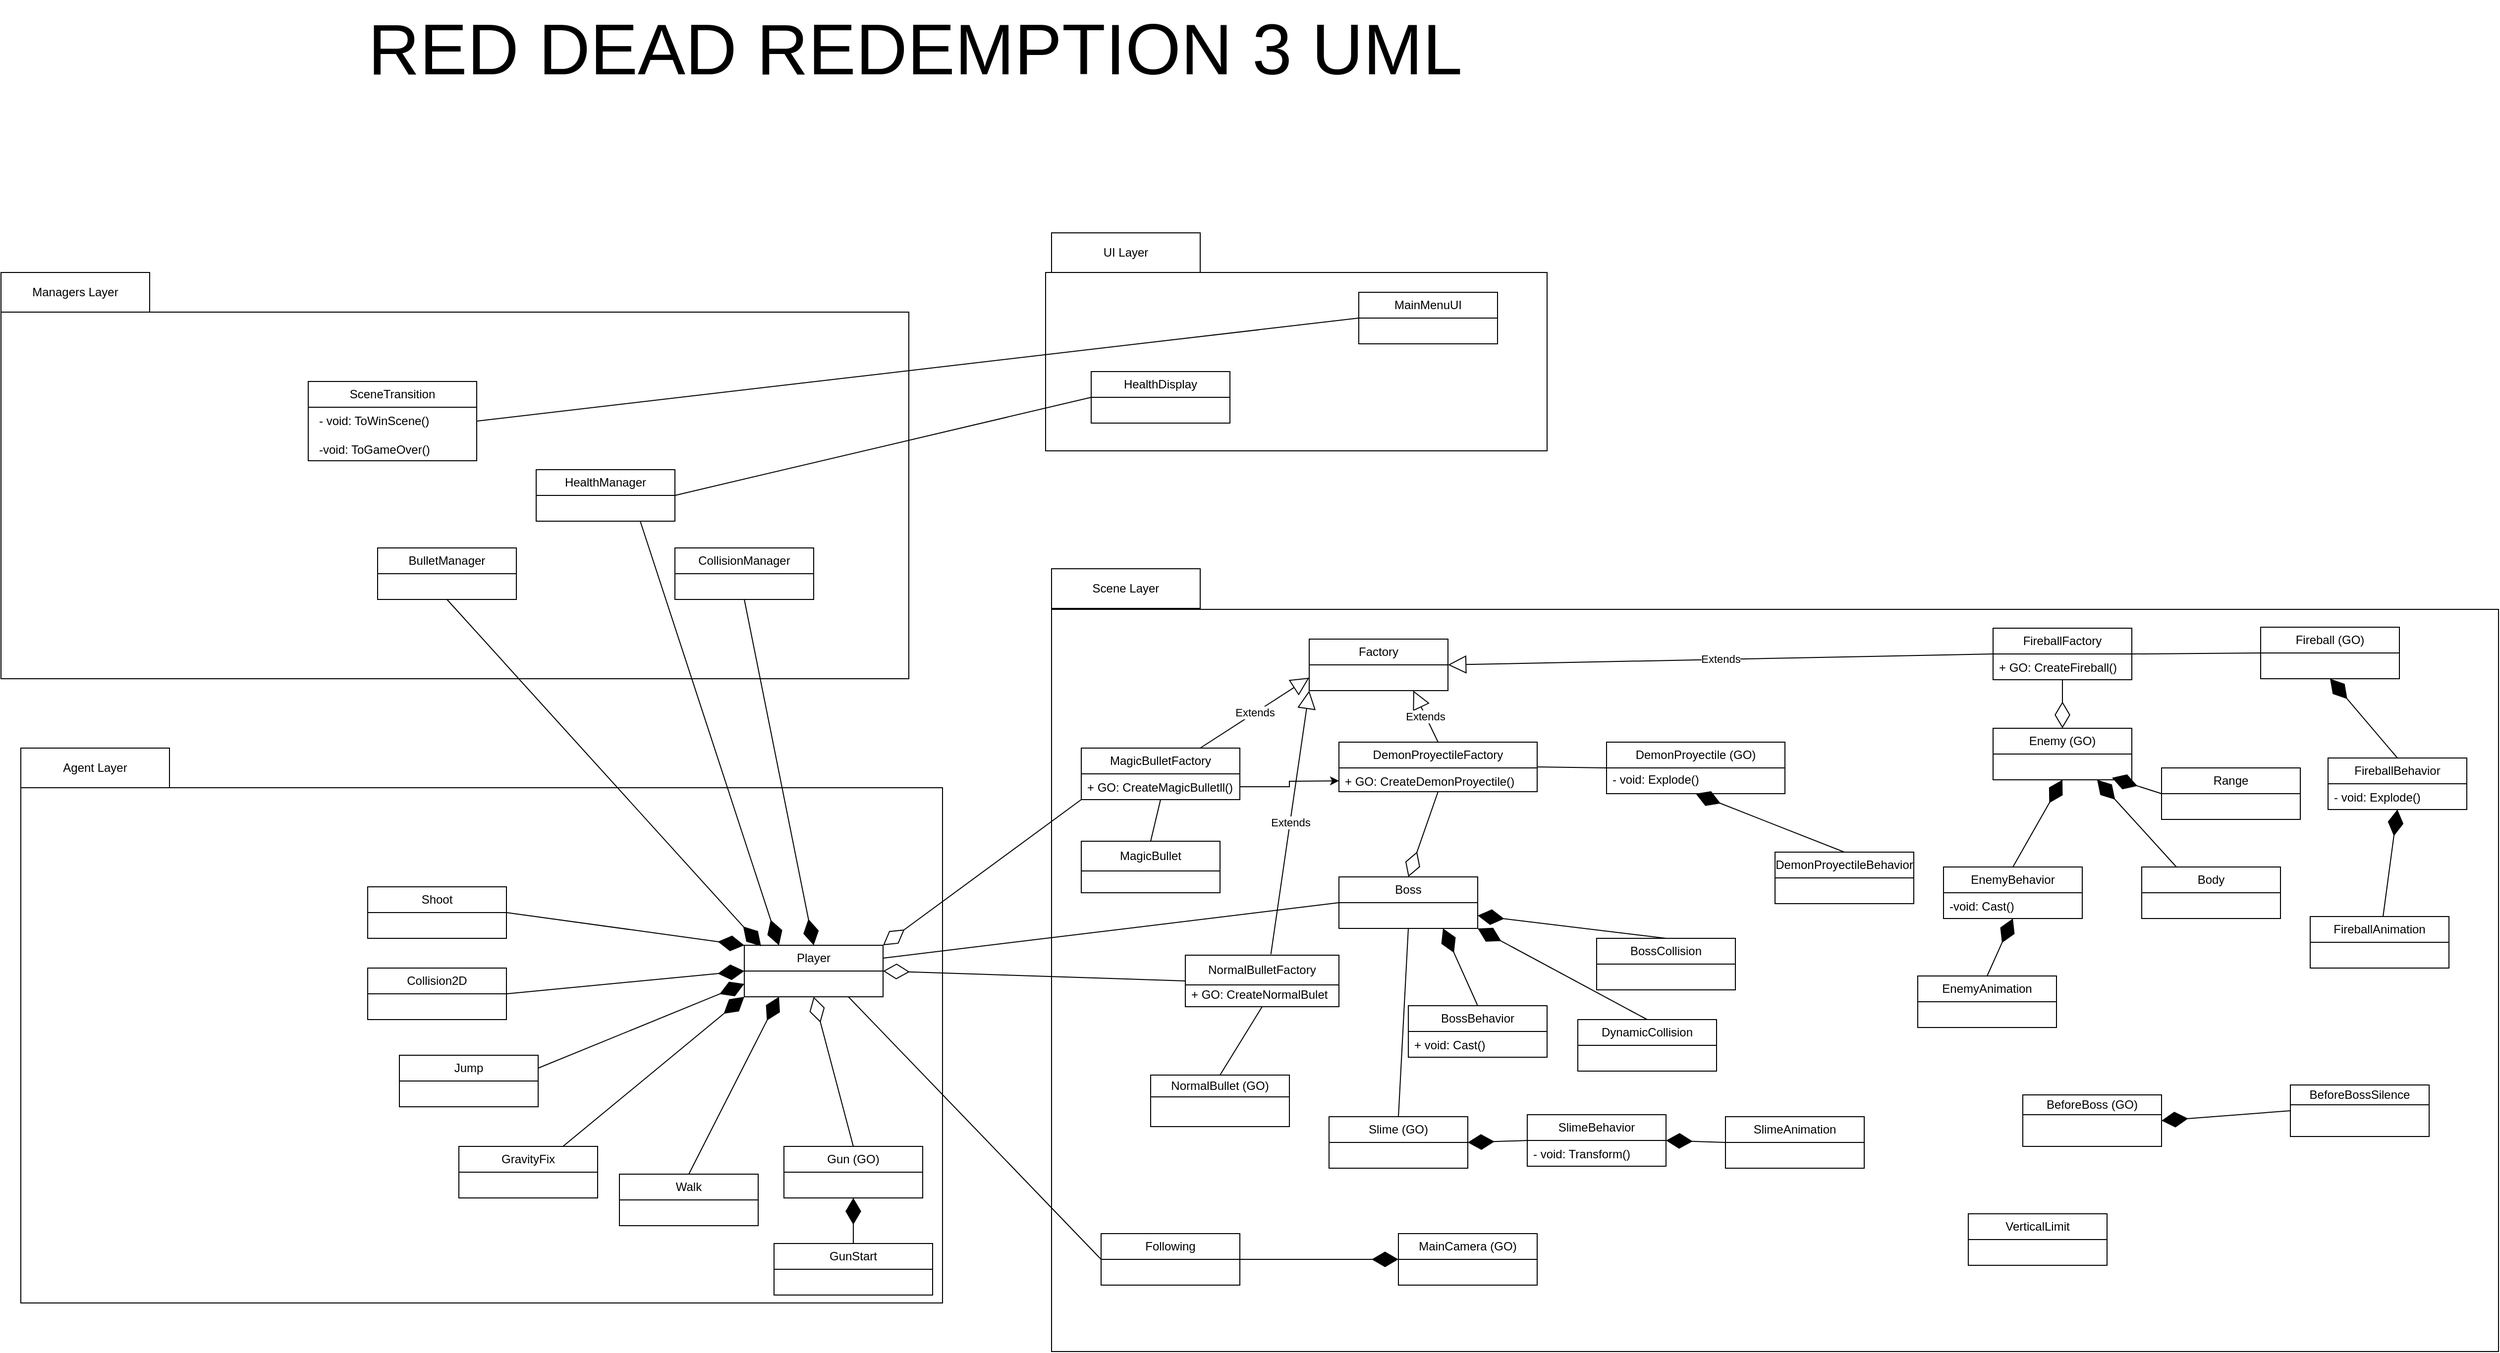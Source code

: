 <mxfile version="26.0.5">
  <diagram name="Página-1" id="SKRLu6_MuARgDEXjkevO">
    <mxGraphModel dx="3361" dy="2305" grid="1" gridSize="10" guides="1" tooltips="1" connect="1" arrows="1" fold="1" page="1" pageScale="1" pageWidth="827" pageHeight="1169" math="0" shadow="0">
      <root>
        <mxCell id="0" />
        <mxCell id="1" parent="0" />
        <mxCell id="TCKFNK1VzcnC_DEqVwrI-56" value="" style="rounded=0;whiteSpace=wrap;html=1;fillColor=none;" parent="1" vertex="1">
          <mxGeometry x="-420" y="-430" width="916" height="370" as="geometry" />
        </mxCell>
        <mxCell id="TCKFNK1VzcnC_DEqVwrI-37" value="" style="rounded=0;whiteSpace=wrap;html=1;fillColor=none;" parent="1" vertex="1">
          <mxGeometry x="-400" y="50" width="930" height="520" as="geometry" />
        </mxCell>
        <mxCell id="TCKFNK1VzcnC_DEqVwrI-40" value="" style="rounded=0;whiteSpace=wrap;html=1;fillColor=none;" parent="1" vertex="1">
          <mxGeometry x="640" y="-130" width="1460" height="749" as="geometry" />
        </mxCell>
        <mxCell id="TCKFNK1VzcnC_DEqVwrI-38" value="Agent Layer" style="html=1;whiteSpace=wrap;" parent="1" vertex="1">
          <mxGeometry x="-400" y="10" width="150" height="40" as="geometry" />
        </mxCell>
        <mxCell id="TCKFNK1VzcnC_DEqVwrI-41" value="Scene Layer" style="html=1;whiteSpace=wrap;" parent="1" vertex="1">
          <mxGeometry x="640" y="-171" width="150" height="40" as="geometry" />
        </mxCell>
        <mxCell id="TCKFNK1VzcnC_DEqVwrI-44" value="SceneTransition" style="swimlane;fontStyle=0;childLayout=stackLayout;horizontal=1;startSize=26;fillColor=none;horizontalStack=0;resizeParent=1;resizeParentMax=0;resizeLast=0;collapsible=1;marginBottom=0;whiteSpace=wrap;html=1;" parent="1" vertex="1">
          <mxGeometry x="-110" y="-360" width="170" height="80" as="geometry" />
        </mxCell>
        <mxCell id="TCKFNK1VzcnC_DEqVwrI-57" value="Managers Layer" style="html=1;whiteSpace=wrap;" parent="1" vertex="1">
          <mxGeometry x="-420" y="-470" width="150" height="40" as="geometry" />
        </mxCell>
        <mxCell id="i8LpLfV0pfPGF9ZgEP0s-3" value="Player" style="swimlane;fontStyle=0;childLayout=stackLayout;horizontal=1;startSize=26;fillColor=none;horizontalStack=0;resizeParent=1;resizeParentMax=0;resizeLast=0;collapsible=1;marginBottom=0;whiteSpace=wrap;html=1;" parent="1" vertex="1">
          <mxGeometry x="330" y="209" width="140" height="52" as="geometry" />
        </mxCell>
        <mxCell id="rLtjcpFpSSiGD27gfL3j-1" value="&lt;font style=&quot;font-size: 72px;&quot;&gt;RED DEAD REDEMPTION 3 UML&lt;/font&gt;" style="text;html=1;align=center;verticalAlign=middle;resizable=0;points=[];autosize=1;strokeColor=none;fillColor=none;" parent="1" vertex="1">
          <mxGeometry x="-63" y="-745" width="1130" height="100" as="geometry" />
        </mxCell>
        <mxCell id="M0Ml1nKy3jbgERmkDkQd-5" value="Factory" style="swimlane;fontStyle=0;childLayout=stackLayout;horizontal=1;startSize=26;fillColor=none;horizontalStack=0;resizeParent=1;resizeParentMax=0;resizeLast=0;collapsible=1;marginBottom=0;whiteSpace=wrap;html=1;" parent="1" vertex="1">
          <mxGeometry x="900" y="-100" width="140" height="52" as="geometry" />
        </mxCell>
        <mxCell id="M0Ml1nKy3jbgERmkDkQd-6" value="DemonProyectileFactory" style="swimlane;fontStyle=0;childLayout=stackLayout;horizontal=1;startSize=26;fillColor=none;horizontalStack=0;resizeParent=1;resizeParentMax=0;resizeLast=0;collapsible=1;marginBottom=0;whiteSpace=wrap;html=1;" parent="1" vertex="1">
          <mxGeometry x="930" y="4" width="200" height="50" as="geometry" />
        </mxCell>
        <mxCell id="5O0t_2cQx6QEXN25Ojfc-10" value="+ GO: CreateDemonProyectile()" style="text;strokeColor=none;fillColor=none;align=left;verticalAlign=top;spacingLeft=4;spacingRight=4;overflow=hidden;rotatable=0;points=[[0,0.5],[1,0.5]];portConstraint=eastwest;whiteSpace=wrap;html=1;" vertex="1" parent="M0Ml1nKy3jbgERmkDkQd-6">
          <mxGeometry y="26" width="200" height="24" as="geometry" />
        </mxCell>
        <mxCell id="M0Ml1nKy3jbgERmkDkQd-7" value="FireballFactory" style="swimlane;fontStyle=0;childLayout=stackLayout;horizontal=1;startSize=26;fillColor=none;horizontalStack=0;resizeParent=1;resizeParentMax=0;resizeLast=0;collapsible=1;marginBottom=0;whiteSpace=wrap;html=1;" parent="1" vertex="1">
          <mxGeometry x="1590" y="-111" width="140" height="52" as="geometry">
            <mxRectangle x="1590" y="-111" width="120" height="30" as="alternateBounds" />
          </mxGeometry>
        </mxCell>
        <mxCell id="5O0t_2cQx6QEXN25Ojfc-6" value="+ GO: CreateFireball()" style="text;strokeColor=none;fillColor=none;align=left;verticalAlign=top;spacingLeft=4;spacingRight=4;overflow=hidden;rotatable=0;points=[[0,0.5],[1,0.5]];portConstraint=eastwest;whiteSpace=wrap;html=1;" vertex="1" parent="M0Ml1nKy3jbgERmkDkQd-7">
          <mxGeometry y="26" width="140" height="26" as="geometry" />
        </mxCell>
        <mxCell id="M0Ml1nKy3jbgERmkDkQd-8" value="MagicBulletFactory" style="swimlane;fontStyle=0;childLayout=stackLayout;horizontal=1;startSize=26;fillColor=none;horizontalStack=0;resizeParent=1;resizeParentMax=0;resizeLast=0;collapsible=1;marginBottom=0;whiteSpace=wrap;html=1;" parent="1" vertex="1">
          <mxGeometry x="670" y="10" width="160" height="52" as="geometry" />
        </mxCell>
        <mxCell id="M0Ml1nKy3jbgERmkDkQd-9" value="NormalBulletFactory" style="swimlane;fontStyle=0;childLayout=stackLayout;horizontal=1;startSize=30;fillColor=none;horizontalStack=0;resizeParent=1;resizeParentMax=0;resizeLast=0;collapsible=1;marginBottom=0;whiteSpace=wrap;html=1;" parent="1" vertex="1">
          <mxGeometry x="775" y="219" width="155" height="52" as="geometry" />
        </mxCell>
        <mxCell id="M0Ml1nKy3jbgERmkDkQd-12" value="Extends" style="endArrow=block;endSize=16;endFill=0;html=1;rounded=0;exitX=0.557;exitY=-0.019;exitDx=0;exitDy=0;exitPerimeter=0;entryX=0;entryY=1;entryDx=0;entryDy=0;" parent="1" source="M0Ml1nKy3jbgERmkDkQd-9" target="M0Ml1nKy3jbgERmkDkQd-5" edge="1">
          <mxGeometry width="160" relative="1" as="geometry">
            <mxPoint x="520" y="160" as="sourcePoint" />
            <mxPoint x="680" y="160" as="targetPoint" />
          </mxGeometry>
        </mxCell>
        <mxCell id="M0Ml1nKy3jbgERmkDkQd-13" value="Extends" style="endArrow=block;endSize=16;endFill=0;html=1;rounded=0;exitX=0.75;exitY=0;exitDx=0;exitDy=0;entryX=0;entryY=0.75;entryDx=0;entryDy=0;" parent="1" source="M0Ml1nKy3jbgERmkDkQd-8" target="M0Ml1nKy3jbgERmkDkQd-5" edge="1">
          <mxGeometry width="160" relative="1" as="geometry">
            <mxPoint x="738" y="227" as="sourcePoint" />
            <mxPoint x="940" y="60" as="targetPoint" />
          </mxGeometry>
        </mxCell>
        <mxCell id="M0Ml1nKy3jbgERmkDkQd-14" value="Extends" style="endArrow=block;endSize=16;endFill=0;html=1;rounded=0;exitX=0;exitY=0.5;exitDx=0;exitDy=0;entryX=1;entryY=0.5;entryDx=0;entryDy=0;" parent="1" source="M0Ml1nKy3jbgERmkDkQd-7" target="M0Ml1nKy3jbgERmkDkQd-5" edge="1">
          <mxGeometry width="160" relative="1" as="geometry">
            <mxPoint x="748" y="237" as="sourcePoint" />
            <mxPoint x="970" y="70" as="targetPoint" />
          </mxGeometry>
        </mxCell>
        <mxCell id="M0Ml1nKy3jbgERmkDkQd-15" value="Extends" style="endArrow=block;endSize=16;endFill=0;html=1;rounded=0;exitX=0.5;exitY=0;exitDx=0;exitDy=0;entryX=0.75;entryY=1;entryDx=0;entryDy=0;" parent="1" source="M0Ml1nKy3jbgERmkDkQd-6" target="M0Ml1nKy3jbgERmkDkQd-5" edge="1">
          <mxGeometry width="160" relative="1" as="geometry">
            <mxPoint x="758" y="247" as="sourcePoint" />
            <mxPoint x="980" y="92" as="targetPoint" />
          </mxGeometry>
        </mxCell>
        <mxCell id="M0Ml1nKy3jbgERmkDkQd-16" value="" style="endArrow=diamondThin;endFill=0;endSize=24;html=1;rounded=0;entryX=1;entryY=0.5;entryDx=0;entryDy=0;exitX=0;exitY=0.5;exitDx=0;exitDy=0;" parent="1" source="M0Ml1nKy3jbgERmkDkQd-9" target="i8LpLfV0pfPGF9ZgEP0s-3" edge="1">
          <mxGeometry width="160" relative="1" as="geometry">
            <mxPoint x="600" y="400" as="sourcePoint" />
            <mxPoint x="760" y="400" as="targetPoint" />
          </mxGeometry>
        </mxCell>
        <mxCell id="M0Ml1nKy3jbgERmkDkQd-17" value="" style="endArrow=diamondThin;endFill=0;endSize=24;html=1;rounded=0;entryX=1;entryY=0;entryDx=0;entryDy=0;exitX=0;exitY=1;exitDx=0;exitDy=0;" parent="1" source="M0Ml1nKy3jbgERmkDkQd-8" target="i8LpLfV0pfPGF9ZgEP0s-3" edge="1">
          <mxGeometry width="160" relative="1" as="geometry">
            <mxPoint x="660" y="254" as="sourcePoint" />
            <mxPoint x="480" y="245" as="targetPoint" />
            <Array as="points" />
          </mxGeometry>
        </mxCell>
        <mxCell id="M0Ml1nKy3jbgERmkDkQd-18" value="Gun (GO)" style="swimlane;fontStyle=0;childLayout=stackLayout;horizontal=1;startSize=26;fillColor=none;horizontalStack=0;resizeParent=1;resizeParentMax=0;resizeLast=0;collapsible=1;marginBottom=0;whiteSpace=wrap;html=1;" parent="1" vertex="1">
          <mxGeometry x="370" y="412" width="140" height="52" as="geometry" />
        </mxCell>
        <mxCell id="M0Ml1nKy3jbgERmkDkQd-20" value="" style="endArrow=diamondThin;endFill=0;endSize=24;html=1;rounded=0;entryX=0.5;entryY=1;entryDx=0;entryDy=0;exitX=0.5;exitY=0;exitDx=0;exitDy=0;" parent="1" source="M0Ml1nKy3jbgERmkDkQd-18" target="i8LpLfV0pfPGF9ZgEP0s-3" edge="1">
          <mxGeometry width="160" relative="1" as="geometry">
            <mxPoint x="660" y="254" as="sourcePoint" />
            <mxPoint x="480" y="245" as="targetPoint" />
          </mxGeometry>
        </mxCell>
        <mxCell id="M0Ml1nKy3jbgERmkDkQd-21" value="Enemy (GO)" style="swimlane;fontStyle=0;childLayout=stackLayout;horizontal=1;startSize=26;fillColor=none;horizontalStack=0;resizeParent=1;resizeParentMax=0;resizeLast=0;collapsible=1;marginBottom=0;whiteSpace=wrap;html=1;" parent="1" vertex="1">
          <mxGeometry x="1590" y="-10" width="140" height="52" as="geometry" />
        </mxCell>
        <mxCell id="M0Ml1nKy3jbgERmkDkQd-22" value="" style="endArrow=diamondThin;endFill=0;endSize=24;html=1;rounded=0;entryX=0.5;entryY=0;entryDx=0;entryDy=0;exitX=0.5;exitY=1;exitDx=0;exitDy=0;" parent="1" source="M0Ml1nKy3jbgERmkDkQd-7" target="M0Ml1nKy3jbgERmkDkQd-21" edge="1">
          <mxGeometry width="160" relative="1" as="geometry">
            <mxPoint x="880" y="280" as="sourcePoint" />
            <mxPoint x="480" y="271" as="targetPoint" />
            <Array as="points" />
          </mxGeometry>
        </mxCell>
        <mxCell id="M0Ml1nKy3jbgERmkDkQd-23" value="Boss" style="swimlane;fontStyle=0;childLayout=stackLayout;horizontal=1;startSize=26;fillColor=none;horizontalStack=0;resizeParent=1;resizeParentMax=0;resizeLast=0;collapsible=1;marginBottom=0;whiteSpace=wrap;html=1;" parent="1" vertex="1">
          <mxGeometry x="930" y="140" width="140" height="52" as="geometry" />
        </mxCell>
        <mxCell id="M0Ml1nKy3jbgERmkDkQd-24" value="" style="endArrow=diamondThin;endFill=0;endSize=24;html=1;rounded=0;entryX=0.5;entryY=0;entryDx=0;entryDy=0;exitX=0.5;exitY=1;exitDx=0;exitDy=0;" parent="1" source="M0Ml1nKy3jbgERmkDkQd-6" target="M0Ml1nKy3jbgERmkDkQd-23" edge="1">
          <mxGeometry width="160" relative="1" as="geometry">
            <mxPoint x="1040" y="281" as="sourcePoint" />
            <mxPoint x="1030" y="370" as="targetPoint" />
            <Array as="points" />
          </mxGeometry>
        </mxCell>
        <mxCell id="M0Ml1nKy3jbgERmkDkQd-25" value="Slime (GO)" style="swimlane;fontStyle=0;childLayout=stackLayout;horizontal=1;startSize=26;fillColor=none;horizontalStack=0;resizeParent=1;resizeParentMax=0;resizeLast=0;collapsible=1;marginBottom=0;whiteSpace=wrap;html=1;" parent="1" vertex="1">
          <mxGeometry x="920" y="382" width="140" height="52" as="geometry" />
        </mxCell>
        <mxCell id="M0Ml1nKy3jbgERmkDkQd-28" value="" style="endArrow=none;html=1;rounded=0;entryX=0.5;entryY=0;entryDx=0;entryDy=0;exitX=0.5;exitY=1;exitDx=0;exitDy=0;" parent="1" source="M0Ml1nKy3jbgERmkDkQd-23" target="M0Ml1nKy3jbgERmkDkQd-25" edge="1">
          <mxGeometry relative="1" as="geometry">
            <mxPoint x="930" y="360" as="sourcePoint" />
            <mxPoint x="1090" y="360" as="targetPoint" />
          </mxGeometry>
        </mxCell>
        <mxCell id="M0Ml1nKy3jbgERmkDkQd-31" value="HealthManager" style="swimlane;fontStyle=0;childLayout=stackLayout;horizontal=1;startSize=26;fillColor=none;horizontalStack=0;resizeParent=1;resizeParentMax=0;resizeLast=0;collapsible=1;marginBottom=0;whiteSpace=wrap;html=1;" parent="1" vertex="1">
          <mxGeometry x="120" y="-271" width="140" height="52" as="geometry" />
        </mxCell>
        <mxCell id="M0Ml1nKy3jbgERmkDkQd-32" value="CollisionManager" style="swimlane;fontStyle=0;childLayout=stackLayout;horizontal=1;startSize=26;fillColor=none;horizontalStack=0;resizeParent=1;resizeParentMax=0;resizeLast=0;collapsible=1;marginBottom=0;whiteSpace=wrap;html=1;" parent="1" vertex="1">
          <mxGeometry x="260" y="-192" width="140" height="52" as="geometry" />
        </mxCell>
        <mxCell id="M0Ml1nKy3jbgERmkDkQd-34" value="Following" style="swimlane;fontStyle=0;childLayout=stackLayout;horizontal=1;startSize=26;fillColor=none;horizontalStack=0;resizeParent=1;resizeParentMax=0;resizeLast=0;collapsible=1;marginBottom=0;whiteSpace=wrap;html=1;" parent="1" vertex="1">
          <mxGeometry x="690" y="500" width="140" height="52" as="geometry" />
        </mxCell>
        <mxCell id="M0Ml1nKy3jbgERmkDkQd-36" value="" style="endArrow=none;html=1;rounded=0;entryX=0;entryY=0.5;entryDx=0;entryDy=0;exitX=0.75;exitY=1;exitDx=0;exitDy=0;" parent="1" source="i8LpLfV0pfPGF9ZgEP0s-3" target="M0Ml1nKy3jbgERmkDkQd-34" edge="1">
          <mxGeometry relative="1" as="geometry">
            <mxPoint x="1200" y="422" as="sourcePoint" />
            <mxPoint x="1200" y="510" as="targetPoint" />
          </mxGeometry>
        </mxCell>
        <mxCell id="M0Ml1nKy3jbgERmkDkQd-37" value="Walk" style="swimlane;fontStyle=0;childLayout=stackLayout;horizontal=1;startSize=26;fillColor=none;horizontalStack=0;resizeParent=1;resizeParentMax=0;resizeLast=0;collapsible=1;marginBottom=0;whiteSpace=wrap;html=1;" parent="1" vertex="1">
          <mxGeometry x="204" y="440" width="140" height="52" as="geometry" />
        </mxCell>
        <mxCell id="M0Ml1nKy3jbgERmkDkQd-38" value="Shoot" style="swimlane;fontStyle=0;childLayout=stackLayout;horizontal=1;startSize=26;fillColor=none;horizontalStack=0;resizeParent=1;resizeParentMax=0;resizeLast=0;collapsible=1;marginBottom=0;whiteSpace=wrap;html=1;" parent="1" vertex="1">
          <mxGeometry x="-50" y="150" width="140" height="52" as="geometry" />
        </mxCell>
        <mxCell id="M0Ml1nKy3jbgERmkDkQd-39" value="Jump" style="swimlane;fontStyle=0;childLayout=stackLayout;horizontal=1;startSize=26;fillColor=none;horizontalStack=0;resizeParent=1;resizeParentMax=0;resizeLast=0;collapsible=1;marginBottom=0;whiteSpace=wrap;html=1;" parent="1" vertex="1">
          <mxGeometry x="-18" y="320" width="140" height="52" as="geometry" />
        </mxCell>
        <mxCell id="M0Ml1nKy3jbgERmkDkQd-40" value="" style="endArrow=diamondThin;endFill=1;endSize=24;html=1;rounded=0;entryX=0.25;entryY=1;entryDx=0;entryDy=0;exitX=0.5;exitY=0;exitDx=0;exitDy=0;" parent="1" source="M0Ml1nKy3jbgERmkDkQd-37" target="i8LpLfV0pfPGF9ZgEP0s-3" edge="1">
          <mxGeometry width="160" relative="1" as="geometry">
            <mxPoint x="300" y="370" as="sourcePoint" />
            <mxPoint x="460" y="370" as="targetPoint" />
          </mxGeometry>
        </mxCell>
        <mxCell id="M0Ml1nKy3jbgERmkDkQd-41" value="" style="endArrow=diamondThin;endFill=1;endSize=24;html=1;rounded=0;exitX=1;exitY=0.5;exitDx=0;exitDy=0;entryX=0;entryY=0;entryDx=0;entryDy=0;" parent="1" source="M0Ml1nKy3jbgERmkDkQd-38" target="i8LpLfV0pfPGF9ZgEP0s-3" edge="1">
          <mxGeometry width="160" relative="1" as="geometry">
            <mxPoint x="270" y="364" as="sourcePoint" />
            <mxPoint x="375" y="271" as="targetPoint" />
          </mxGeometry>
        </mxCell>
        <mxCell id="M0Ml1nKy3jbgERmkDkQd-42" value="" style="endArrow=diamondThin;endFill=1;endSize=24;html=1;rounded=0;entryX=0;entryY=0.75;entryDx=0;entryDy=0;exitX=1;exitY=0.25;exitDx=0;exitDy=0;" parent="1" source="M0Ml1nKy3jbgERmkDkQd-39" target="i8LpLfV0pfPGF9ZgEP0s-3" edge="1">
          <mxGeometry width="160" relative="1" as="geometry">
            <mxPoint x="270" y="364" as="sourcePoint" />
            <mxPoint x="375" y="271" as="targetPoint" />
          </mxGeometry>
        </mxCell>
        <mxCell id="M0Ml1nKy3jbgERmkDkQd-43" value="NormalBullet (GO)" style="swimlane;fontStyle=0;childLayout=stackLayout;horizontal=1;startSize=22;fillColor=none;horizontalStack=0;resizeParent=1;resizeParentMax=0;resizeLast=0;collapsible=1;marginBottom=0;whiteSpace=wrap;html=1;" parent="1" vertex="1">
          <mxGeometry x="740" y="340" width="140" height="52" as="geometry" />
        </mxCell>
        <mxCell id="M0Ml1nKy3jbgERmkDkQd-45" value="" style="endArrow=none;html=1;rounded=0;entryX=0;entryY=0.5;entryDx=0;entryDy=0;exitX=1;exitY=0.25;exitDx=0;exitDy=0;" parent="1" source="i8LpLfV0pfPGF9ZgEP0s-3" target="M0Ml1nKy3jbgERmkDkQd-23" edge="1">
          <mxGeometry relative="1" as="geometry">
            <mxPoint x="445" y="271" as="sourcePoint" />
            <mxPoint x="690" y="536" as="targetPoint" />
          </mxGeometry>
        </mxCell>
        <mxCell id="M0Ml1nKy3jbgERmkDkQd-46" value="Fireball (GO)" style="swimlane;fontStyle=0;childLayout=stackLayout;horizontal=1;startSize=26;fillColor=none;horizontalStack=0;resizeParent=1;resizeParentMax=0;resizeLast=0;collapsible=1;marginBottom=0;whiteSpace=wrap;html=1;" parent="1" vertex="1">
          <mxGeometry x="1860" y="-112" width="140" height="52" as="geometry" />
        </mxCell>
        <mxCell id="M0Ml1nKy3jbgERmkDkQd-47" value="FireballAnimation" style="swimlane;fontStyle=0;childLayout=stackLayout;horizontal=1;startSize=26;fillColor=none;horizontalStack=0;resizeParent=1;resizeParentMax=0;resizeLast=0;collapsible=1;marginBottom=0;whiteSpace=wrap;html=1;" parent="1" vertex="1">
          <mxGeometry x="1910" y="180" width="140" height="52" as="geometry" />
        </mxCell>
        <mxCell id="M0Ml1nKy3jbgERmkDkQd-48" value="" style="endArrow=none;html=1;rounded=0;entryX=0.5;entryY=0;entryDx=0;entryDy=0;exitX=0.5;exitY=1;exitDx=0;exitDy=0;" parent="1" source="M0Ml1nKy3jbgERmkDkQd-9" target="M0Ml1nKy3jbgERmkDkQd-43" edge="1">
          <mxGeometry relative="1" as="geometry">
            <mxPoint x="445" y="271" as="sourcePoint" />
            <mxPoint x="690" y="536" as="targetPoint" />
          </mxGeometry>
        </mxCell>
        <mxCell id="M0Ml1nKy3jbgERmkDkQd-49" value="" style="endArrow=none;html=1;rounded=0;entryX=1;entryY=0.5;entryDx=0;entryDy=0;exitX=0;exitY=0.5;exitDx=0;exitDy=0;" parent="1" source="M0Ml1nKy3jbgERmkDkQd-46" target="M0Ml1nKy3jbgERmkDkQd-7" edge="1">
          <mxGeometry relative="1" as="geometry">
            <mxPoint x="855" y="281" as="sourcePoint" />
            <mxPoint x="810" y="340" as="targetPoint" />
          </mxGeometry>
        </mxCell>
        <mxCell id="M0Ml1nKy3jbgERmkDkQd-51" value="MagicBullet" style="swimlane;fontStyle=0;childLayout=stackLayout;horizontal=1;startSize=30;fillColor=none;horizontalStack=0;resizeParent=1;resizeParentMax=0;resizeLast=0;collapsible=1;marginBottom=0;whiteSpace=wrap;html=1;" parent="1" vertex="1">
          <mxGeometry x="670" y="104" width="140" height="52" as="geometry" />
        </mxCell>
        <mxCell id="M0Ml1nKy3jbgERmkDkQd-52" value="" style="endArrow=none;html=1;rounded=0;entryX=0.5;entryY=1;entryDx=0;entryDy=0;exitX=0.5;exitY=0;exitDx=0;exitDy=0;" parent="1" source="M0Ml1nKy3jbgERmkDkQd-51" target="M0Ml1nKy3jbgERmkDkQd-8" edge="1">
          <mxGeometry relative="1" as="geometry">
            <mxPoint x="855" y="281" as="sourcePoint" />
            <mxPoint x="810" y="340" as="targetPoint" />
          </mxGeometry>
        </mxCell>
        <mxCell id="M0Ml1nKy3jbgERmkDkQd-53" value="GravityFix" style="swimlane;fontStyle=0;childLayout=stackLayout;horizontal=1;startSize=26;fillColor=none;horizontalStack=0;resizeParent=1;resizeParentMax=0;resizeLast=0;collapsible=1;marginBottom=0;whiteSpace=wrap;html=1;" parent="1" vertex="1">
          <mxGeometry x="42" y="412" width="140" height="52" as="geometry" />
        </mxCell>
        <mxCell id="M0Ml1nKy3jbgERmkDkQd-54" value="" style="endArrow=diamondThin;endFill=1;endSize=24;html=1;rounded=0;entryX=0;entryY=1;entryDx=0;entryDy=0;exitX=0.75;exitY=0;exitDx=0;exitDy=0;" parent="1" source="M0Ml1nKy3jbgERmkDkQd-53" target="i8LpLfV0pfPGF9ZgEP0s-3" edge="1">
          <mxGeometry width="160" relative="1" as="geometry">
            <mxPoint x="284" y="450" as="sourcePoint" />
            <mxPoint x="375" y="271" as="targetPoint" />
          </mxGeometry>
        </mxCell>
        <mxCell id="M0Ml1nKy3jbgERmkDkQd-55" value="BulletManager" style="swimlane;fontStyle=0;childLayout=stackLayout;horizontal=1;startSize=26;fillColor=none;horizontalStack=0;resizeParent=1;resizeParentMax=0;resizeLast=0;collapsible=1;marginBottom=0;whiteSpace=wrap;html=1;" parent="1" vertex="1">
          <mxGeometry x="-40" y="-192" width="140" height="52" as="geometry" />
        </mxCell>
        <mxCell id="M0Ml1nKy3jbgERmkDkQd-56" value="" style="endArrow=diamondThin;endFill=1;endSize=24;html=1;rounded=0;entryX=0.121;entryY=0.019;entryDx=0;entryDy=0;exitX=0.5;exitY=1;exitDx=0;exitDy=0;entryPerimeter=0;" parent="1" source="M0Ml1nKy3jbgERmkDkQd-55" target="i8LpLfV0pfPGF9ZgEP0s-3" edge="1">
          <mxGeometry width="160" relative="1" as="geometry">
            <mxPoint x="220" y="308" as="sourcePoint" />
            <mxPoint x="280" y="192" as="targetPoint" />
          </mxGeometry>
        </mxCell>
        <mxCell id="M0Ml1nKy3jbgERmkDkQd-57" value="GunStart" style="swimlane;fontStyle=0;childLayout=stackLayout;horizontal=1;startSize=26;fillColor=none;horizontalStack=0;resizeParent=1;resizeParentMax=0;resizeLast=0;collapsible=1;marginBottom=0;whiteSpace=wrap;html=1;" parent="1" vertex="1">
          <mxGeometry x="360" y="510" width="160" height="52" as="geometry" />
        </mxCell>
        <mxCell id="M0Ml1nKy3jbgERmkDkQd-59" value="" style="endArrow=diamondThin;endFill=1;endSize=24;html=1;rounded=0;entryX=0.5;entryY=1;entryDx=0;entryDy=0;exitX=0.5;exitY=0;exitDx=0;exitDy=0;" parent="1" source="M0Ml1nKy3jbgERmkDkQd-57" target="M0Ml1nKy3jbgERmkDkQd-18" edge="1">
          <mxGeometry width="160" relative="1" as="geometry">
            <mxPoint x="290" y="480" as="sourcePoint" />
            <mxPoint x="450" y="480" as="targetPoint" />
          </mxGeometry>
        </mxCell>
        <mxCell id="M0Ml1nKy3jbgERmkDkQd-61" value="DynamicCollision" style="swimlane;fontStyle=0;childLayout=stackLayout;horizontal=1;startSize=26;fillColor=none;horizontalStack=0;resizeParent=1;resizeParentMax=0;resizeLast=0;collapsible=1;marginBottom=0;whiteSpace=wrap;html=1;" parent="1" vertex="1">
          <mxGeometry x="1171" y="284" width="140" height="52" as="geometry" />
        </mxCell>
        <mxCell id="M0Ml1nKy3jbgERmkDkQd-62" value="BossCollision" style="swimlane;fontStyle=0;childLayout=stackLayout;horizontal=1;startSize=26;fillColor=none;horizontalStack=0;resizeParent=1;resizeParentMax=0;resizeLast=0;collapsible=1;marginBottom=0;whiteSpace=wrap;html=1;" parent="1" vertex="1">
          <mxGeometry x="1190" y="202" width="140" height="52" as="geometry" />
        </mxCell>
        <mxCell id="M0Ml1nKy3jbgERmkDkQd-63" value="BossBehavior" style="swimlane;fontStyle=0;childLayout=stackLayout;horizontal=1;startSize=26;fillColor=none;horizontalStack=0;resizeParent=1;resizeParentMax=0;resizeLast=0;collapsible=1;marginBottom=0;whiteSpace=wrap;html=1;" parent="1" vertex="1">
          <mxGeometry x="1000" y="270" width="140" height="52" as="geometry" />
        </mxCell>
        <mxCell id="M0Ml1nKy3jbgERmkDkQd-64" value="" style="endArrow=diamondThin;endFill=1;endSize=24;html=1;rounded=0;entryX=1;entryY=1;entryDx=0;entryDy=0;exitX=0.5;exitY=0;exitDx=0;exitDy=0;" parent="1" source="M0Ml1nKy3jbgERmkDkQd-61" target="M0Ml1nKy3jbgERmkDkQd-23" edge="1">
          <mxGeometry width="160" relative="1" as="geometry">
            <mxPoint x="1130" y="293" as="sourcePoint" />
            <mxPoint x="1221" y="114" as="targetPoint" />
          </mxGeometry>
        </mxCell>
        <mxCell id="M0Ml1nKy3jbgERmkDkQd-65" value="FireballBehavior" style="swimlane;fontStyle=0;childLayout=stackLayout;horizontal=1;startSize=26;fillColor=none;horizontalStack=0;resizeParent=1;resizeParentMax=0;resizeLast=0;collapsible=1;marginBottom=0;whiteSpace=wrap;html=1;" parent="1" vertex="1">
          <mxGeometry x="1928" y="20" width="140" height="52" as="geometry" />
        </mxCell>
        <mxCell id="5O0t_2cQx6QEXN25Ojfc-21" value="- void: Explode()" style="text;strokeColor=none;fillColor=none;align=left;verticalAlign=top;spacingLeft=4;spacingRight=4;overflow=hidden;rotatable=0;points=[[0,0.5],[1,0.5]];portConstraint=eastwest;whiteSpace=wrap;html=1;" vertex="1" parent="M0Ml1nKy3jbgERmkDkQd-65">
          <mxGeometry y="26" width="140" height="26" as="geometry" />
        </mxCell>
        <mxCell id="M0Ml1nKy3jbgERmkDkQd-66" value="" style="endArrow=diamondThin;endFill=1;endSize=24;html=1;rounded=0;entryX=0.5;entryY=1;entryDx=0;entryDy=0;exitX=0.5;exitY=0;exitDx=0;exitDy=0;" parent="1" source="M0Ml1nKy3jbgERmkDkQd-65" target="M0Ml1nKy3jbgERmkDkQd-46" edge="1">
          <mxGeometry width="160" relative="1" as="geometry">
            <mxPoint x="1135" y="212" as="sourcePoint" />
            <mxPoint x="1251" y="92" as="targetPoint" />
          </mxGeometry>
        </mxCell>
        <mxCell id="M0Ml1nKy3jbgERmkDkQd-67" value="" style="endArrow=diamondThin;endFill=1;endSize=24;html=1;rounded=0;entryX=0.75;entryY=1;entryDx=0;entryDy=0;exitX=0.5;exitY=0;exitDx=0;exitDy=0;" parent="1" source="M0Ml1nKy3jbgERmkDkQd-63" target="M0Ml1nKy3jbgERmkDkQd-23" edge="1">
          <mxGeometry width="160" relative="1" as="geometry">
            <mxPoint x="1135" y="212" as="sourcePoint" />
            <mxPoint x="1251" y="92" as="targetPoint" />
          </mxGeometry>
        </mxCell>
        <mxCell id="M0Ml1nKy3jbgERmkDkQd-68" value="" style="endArrow=diamondThin;endFill=1;endSize=24;html=1;rounded=0;exitX=0.5;exitY=0;exitDx=0;exitDy=0;entryX=1;entryY=0.75;entryDx=0;entryDy=0;" parent="1" source="M0Ml1nKy3jbgERmkDkQd-62" target="M0Ml1nKy3jbgERmkDkQd-23" edge="1">
          <mxGeometry width="160" relative="1" as="geometry">
            <mxPoint x="1290" y="212" as="sourcePoint" />
            <mxPoint x="1290" y="80" as="targetPoint" />
          </mxGeometry>
        </mxCell>
        <mxCell id="M0Ml1nKy3jbgERmkDkQd-69" value="MainCamera (GO)" style="swimlane;fontStyle=0;childLayout=stackLayout;horizontal=1;startSize=26;fillColor=none;horizontalStack=0;resizeParent=1;resizeParentMax=0;resizeLast=0;collapsible=1;marginBottom=0;whiteSpace=wrap;html=1;" parent="1" vertex="1">
          <mxGeometry x="990" y="500" width="140" height="52" as="geometry" />
        </mxCell>
        <mxCell id="M0Ml1nKy3jbgERmkDkQd-70" value="" style="endArrow=diamondThin;endFill=1;endSize=24;html=1;rounded=0;entryX=0;entryY=0.5;entryDx=0;entryDy=0;exitX=1;exitY=0.5;exitDx=0;exitDy=0;" parent="1" source="M0Ml1nKy3jbgERmkDkQd-34" target="M0Ml1nKy3jbgERmkDkQd-69" edge="1">
          <mxGeometry width="160" relative="1" as="geometry">
            <mxPoint x="284" y="450" as="sourcePoint" />
            <mxPoint x="375" y="271" as="targetPoint" />
          </mxGeometry>
        </mxCell>
        <mxCell id="M0Ml1nKy3jbgERmkDkQd-71" value="SlimeBehavior" style="swimlane;fontStyle=0;childLayout=stackLayout;horizontal=1;startSize=26;fillColor=none;horizontalStack=0;resizeParent=1;resizeParentMax=0;resizeLast=0;collapsible=1;marginBottom=0;whiteSpace=wrap;html=1;" parent="1" vertex="1">
          <mxGeometry x="1120" y="380" width="140" height="52" as="geometry" />
        </mxCell>
        <mxCell id="5O0t_2cQx6QEXN25Ojfc-20" value="- void: Transform()" style="text;strokeColor=none;fillColor=none;align=left;verticalAlign=top;spacingLeft=4;spacingRight=4;overflow=hidden;rotatable=0;points=[[0,0.5],[1,0.5]];portConstraint=eastwest;whiteSpace=wrap;html=1;" vertex="1" parent="M0Ml1nKy3jbgERmkDkQd-71">
          <mxGeometry y="26" width="140" height="26" as="geometry" />
        </mxCell>
        <mxCell id="M0Ml1nKy3jbgERmkDkQd-72" value="" style="endArrow=diamondThin;endFill=1;endSize=24;html=1;rounded=0;entryX=1;entryY=0.5;entryDx=0;entryDy=0;exitX=0;exitY=0.5;exitDx=0;exitDy=0;" parent="1" source="M0Ml1nKy3jbgERmkDkQd-71" target="M0Ml1nKy3jbgERmkDkQd-25" edge="1">
          <mxGeometry width="160" relative="1" as="geometry">
            <mxPoint x="840" y="536" as="sourcePoint" />
            <mxPoint x="990" y="528" as="targetPoint" />
          </mxGeometry>
        </mxCell>
        <mxCell id="M0Ml1nKy3jbgERmkDkQd-73" value="DemonProyectile (GO)" style="swimlane;fontStyle=0;childLayout=stackLayout;horizontal=1;startSize=26;fillColor=none;horizontalStack=0;resizeParent=1;resizeParentMax=0;resizeLast=0;collapsible=1;marginBottom=0;whiteSpace=wrap;html=1;" parent="1" vertex="1">
          <mxGeometry x="1200" y="4" width="180" height="52" as="geometry" />
        </mxCell>
        <mxCell id="M0Ml1nKy3jbgERmkDkQd-74" value="" style="endArrow=none;html=1;rounded=0;entryX=0;entryY=0.5;entryDx=0;entryDy=0;exitX=1;exitY=0.5;exitDx=0;exitDy=0;" parent="1" source="M0Ml1nKy3jbgERmkDkQd-6" target="M0Ml1nKy3jbgERmkDkQd-73" edge="1">
          <mxGeometry relative="1" as="geometry">
            <mxPoint x="1020" y="202" as="sourcePoint" />
            <mxPoint x="1000" y="392" as="targetPoint" />
          </mxGeometry>
        </mxCell>
        <mxCell id="M0Ml1nKy3jbgERmkDkQd-75" value="" style="endArrow=diamondThin;endFill=1;endSize=24;html=1;rounded=0;exitX=0.75;exitY=1;exitDx=0;exitDy=0;" parent="1" source="M0Ml1nKy3jbgERmkDkQd-31" edge="1">
          <mxGeometry width="160" relative="1" as="geometry">
            <mxPoint x="100" y="186" as="sourcePoint" />
            <mxPoint x="365" y="209" as="targetPoint" />
          </mxGeometry>
        </mxCell>
        <mxCell id="M0Ml1nKy3jbgERmkDkQd-76" value="" style="endArrow=diamondThin;endFill=1;endSize=24;html=1;rounded=0;exitX=0.5;exitY=1;exitDx=0;exitDy=0;entryX=0.5;entryY=0;entryDx=0;entryDy=0;" parent="1" source="M0Ml1nKy3jbgERmkDkQd-32" target="i8LpLfV0pfPGF9ZgEP0s-3" edge="1">
          <mxGeometry width="160" relative="1" as="geometry">
            <mxPoint x="430" y="-161" as="sourcePoint" />
            <mxPoint x="375" y="219" as="targetPoint" />
          </mxGeometry>
        </mxCell>
        <mxCell id="M0Ml1nKy3jbgERmkDkQd-79" value="DemonProyectileBehavior" style="swimlane;fontStyle=0;childLayout=stackLayout;horizontal=1;startSize=26;fillColor=none;horizontalStack=0;resizeParent=1;resizeParentMax=0;resizeLast=0;collapsible=1;marginBottom=0;whiteSpace=wrap;html=1;" parent="1" vertex="1">
          <mxGeometry x="1370" y="115" width="140" height="52" as="geometry" />
        </mxCell>
        <mxCell id="M0Ml1nKy3jbgERmkDkQd-80" value="" style="endArrow=diamondThin;endFill=1;endSize=24;html=1;rounded=0;entryX=0.5;entryY=1;entryDx=0;entryDy=0;exitX=0.5;exitY=0;exitDx=0;exitDy=0;" parent="1" source="M0Ml1nKy3jbgERmkDkQd-79" target="M0Ml1nKy3jbgERmkDkQd-73" edge="1">
          <mxGeometry width="160" relative="1" as="geometry">
            <mxPoint x="1490" y="281" as="sourcePoint" />
            <mxPoint x="1656" y="52" as="targetPoint" />
          </mxGeometry>
        </mxCell>
        <mxCell id="M0Ml1nKy3jbgERmkDkQd-81" value="UI Layer" style="html=1;whiteSpace=wrap;" parent="1" vertex="1">
          <mxGeometry x="640" y="-510" width="150" height="40" as="geometry" />
        </mxCell>
        <mxCell id="M0Ml1nKy3jbgERmkDkQd-82" value="" style="rounded=0;whiteSpace=wrap;html=1;fillColor=none;" parent="1" vertex="1">
          <mxGeometry x="634" y="-470" width="506" height="180" as="geometry" />
        </mxCell>
        <mxCell id="M0Ml1nKy3jbgERmkDkQd-83" value="MainMenuUI" style="swimlane;fontStyle=0;childLayout=stackLayout;horizontal=1;startSize=26;fillColor=none;horizontalStack=0;resizeParent=1;resizeParentMax=0;resizeLast=0;collapsible=1;marginBottom=0;whiteSpace=wrap;html=1;" parent="1" vertex="1">
          <mxGeometry x="950" y="-450" width="140" height="52" as="geometry" />
        </mxCell>
        <mxCell id="M0Ml1nKy3jbgERmkDkQd-84" value="" style="endArrow=none;html=1;rounded=0;entryX=1;entryY=0.5;entryDx=0;entryDy=0;exitX=0;exitY=0.5;exitDx=0;exitDy=0;" parent="1" source="M0Ml1nKy3jbgERmkDkQd-83" target="TCKFNK1VzcnC_DEqVwrI-44" edge="1">
          <mxGeometry relative="1" as="geometry">
            <mxPoint x="480" y="-470" as="sourcePoint" />
            <mxPoint x="480" y="-280" as="targetPoint" />
          </mxGeometry>
        </mxCell>
        <mxCell id="M0Ml1nKy3jbgERmkDkQd-85" value="HealthDisplay" style="swimlane;fontStyle=0;childLayout=stackLayout;horizontal=1;startSize=26;fillColor=none;horizontalStack=0;resizeParent=1;resizeParentMax=0;resizeLast=0;collapsible=1;marginBottom=0;whiteSpace=wrap;html=1;" parent="1" vertex="1">
          <mxGeometry x="680" y="-370" width="140" height="52" as="geometry" />
        </mxCell>
        <mxCell id="M0Ml1nKy3jbgERmkDkQd-86" value="" style="endArrow=none;html=1;rounded=0;entryX=1;entryY=0.5;entryDx=0;entryDy=0;exitX=0;exitY=0.5;exitDx=0;exitDy=0;" parent="1" source="M0Ml1nKy3jbgERmkDkQd-85" target="M0Ml1nKy3jbgERmkDkQd-31" edge="1">
          <mxGeometry relative="1" as="geometry">
            <mxPoint x="960" y="-414" as="sourcePoint" />
            <mxPoint x="40" y="-324" as="targetPoint" />
          </mxGeometry>
        </mxCell>
        <mxCell id="M0Ml1nKy3jbgERmkDkQd-87" value="SlimeAnimation" style="swimlane;fontStyle=0;childLayout=stackLayout;horizontal=1;startSize=26;fillColor=none;horizontalStack=0;resizeParent=1;resizeParentMax=0;resizeLast=0;collapsible=1;marginBottom=0;whiteSpace=wrap;html=1;" parent="1" vertex="1">
          <mxGeometry x="1320" y="382" width="140" height="52" as="geometry" />
        </mxCell>
        <mxCell id="M0Ml1nKy3jbgERmkDkQd-88" value="" style="endArrow=diamondThin;endFill=1;endSize=24;html=1;rounded=0;entryX=1;entryY=0.5;entryDx=0;entryDy=0;exitX=0;exitY=0.5;exitDx=0;exitDy=0;" parent="1" source="M0Ml1nKy3jbgERmkDkQd-87" target="M0Ml1nKy3jbgERmkDkQd-71" edge="1">
          <mxGeometry width="160" relative="1" as="geometry">
            <mxPoint x="1130" y="416" as="sourcePoint" />
            <mxPoint x="1070" y="418" as="targetPoint" />
          </mxGeometry>
        </mxCell>
        <mxCell id="M0Ml1nKy3jbgERmkDkQd-90" value="Collision2D" style="swimlane;fontStyle=0;childLayout=stackLayout;horizontal=1;startSize=26;fillColor=none;horizontalStack=0;resizeParent=1;resizeParentMax=0;resizeLast=0;collapsible=1;marginBottom=0;whiteSpace=wrap;html=1;" parent="1" vertex="1">
          <mxGeometry x="-50" y="232" width="140" height="52" as="geometry" />
        </mxCell>
        <mxCell id="M0Ml1nKy3jbgERmkDkQd-91" value="" style="endArrow=diamondThin;endFill=1;endSize=24;html=1;rounded=0;entryX=0;entryY=0.5;entryDx=0;entryDy=0;exitX=1;exitY=0.5;exitDx=0;exitDy=0;" parent="1" source="M0Ml1nKy3jbgERmkDkQd-90" target="i8LpLfV0pfPGF9ZgEP0s-3" edge="1">
          <mxGeometry width="160" relative="1" as="geometry">
            <mxPoint x="132" y="343" as="sourcePoint" />
            <mxPoint x="340" y="258" as="targetPoint" />
          </mxGeometry>
        </mxCell>
        <mxCell id="M0Ml1nKy3jbgERmkDkQd-92" value="EnemyBehavior" style="swimlane;fontStyle=0;childLayout=stackLayout;horizontal=1;startSize=26;fillColor=none;horizontalStack=0;resizeParent=1;resizeParentMax=0;resizeLast=0;collapsible=1;marginBottom=0;whiteSpace=wrap;html=1;" parent="1" vertex="1">
          <mxGeometry x="1540" y="130" width="140" height="52" as="geometry" />
        </mxCell>
        <mxCell id="5O0t_2cQx6QEXN25Ojfc-17" value="-void: Cast()" style="text;strokeColor=none;fillColor=none;align=left;verticalAlign=top;spacingLeft=4;spacingRight=4;overflow=hidden;rotatable=0;points=[[0,0.5],[1,0.5]];portConstraint=eastwest;whiteSpace=wrap;html=1;" vertex="1" parent="M0Ml1nKy3jbgERmkDkQd-92">
          <mxGeometry y="26" width="140" height="26" as="geometry" />
        </mxCell>
        <mxCell id="M0Ml1nKy3jbgERmkDkQd-94" value="" style="endArrow=diamondThin;endFill=1;endSize=24;html=1;rounded=0;entryX=0.5;entryY=1;entryDx=0;entryDy=0;exitX=0.5;exitY=0;exitDx=0;exitDy=0;" parent="1" source="M0Ml1nKy3jbgERmkDkQd-92" target="M0Ml1nKy3jbgERmkDkQd-21" edge="1">
          <mxGeometry width="160" relative="1" as="geometry">
            <mxPoint x="1940" y="38" as="sourcePoint" />
            <mxPoint x="1920" y="-50" as="targetPoint" />
          </mxGeometry>
        </mxCell>
        <mxCell id="M0Ml1nKy3jbgERmkDkQd-95" value="EnemyAnimation" style="swimlane;fontStyle=0;childLayout=stackLayout;horizontal=1;startSize=26;fillColor=none;horizontalStack=0;resizeParent=1;resizeParentMax=0;resizeLast=0;collapsible=1;marginBottom=0;whiteSpace=wrap;html=1;" parent="1" vertex="1">
          <mxGeometry x="1514" y="240" width="140" height="52" as="geometry" />
        </mxCell>
        <mxCell id="M0Ml1nKy3jbgERmkDkQd-96" value="" style="endArrow=diamondThin;endFill=1;endSize=24;html=1;rounded=0;entryX=0.5;entryY=1;entryDx=0;entryDy=0;exitX=0.5;exitY=0;exitDx=0;exitDy=0;" parent="1" source="M0Ml1nKy3jbgERmkDkQd-95" target="M0Ml1nKy3jbgERmkDkQd-92" edge="1">
          <mxGeometry width="160" relative="1" as="geometry">
            <mxPoint x="1670" y="150" as="sourcePoint" />
            <mxPoint x="1670" y="52" as="targetPoint" />
          </mxGeometry>
        </mxCell>
        <mxCell id="M0Ml1nKy3jbgERmkDkQd-97" value="" style="endArrow=diamondThin;endFill=1;endSize=24;html=1;rounded=0;entryX=0.5;entryY=1;entryDx=0;entryDy=0;" parent="1" source="M0Ml1nKy3jbgERmkDkQd-47" target="M0Ml1nKy3jbgERmkDkQd-65" edge="1">
          <mxGeometry width="160" relative="1" as="geometry">
            <mxPoint x="1940" y="38" as="sourcePoint" />
            <mxPoint x="1940" y="-50" as="targetPoint" />
          </mxGeometry>
        </mxCell>
        <mxCell id="M0Ml1nKy3jbgERmkDkQd-98" value="VerticalLimit" style="swimlane;fontStyle=0;childLayout=stackLayout;horizontal=1;startSize=26;fillColor=none;horizontalStack=0;resizeParent=1;resizeParentMax=0;resizeLast=0;collapsible=1;marginBottom=0;whiteSpace=wrap;html=1;" parent="1" vertex="1">
          <mxGeometry x="1565" y="480" width="140" height="52" as="geometry" />
        </mxCell>
        <mxCell id="M0Ml1nKy3jbgERmkDkQd-99" value="Body" style="swimlane;fontStyle=0;childLayout=stackLayout;horizontal=1;startSize=26;fillColor=none;horizontalStack=0;resizeParent=1;resizeParentMax=0;resizeLast=0;collapsible=1;marginBottom=0;whiteSpace=wrap;html=1;" parent="1" vertex="1">
          <mxGeometry x="1740" y="130" width="140" height="52" as="geometry" />
        </mxCell>
        <mxCell id="M0Ml1nKy3jbgERmkDkQd-100" value="Range" style="swimlane;fontStyle=0;childLayout=stackLayout;horizontal=1;startSize=26;fillColor=none;horizontalStack=0;resizeParent=1;resizeParentMax=0;resizeLast=0;collapsible=1;marginBottom=0;whiteSpace=wrap;html=1;" parent="1" vertex="1">
          <mxGeometry x="1760" y="30" width="140" height="52" as="geometry" />
        </mxCell>
        <mxCell id="M0Ml1nKy3jbgERmkDkQd-101" value="" style="endArrow=diamondThin;endFill=1;endSize=24;html=1;rounded=0;exitX=0;exitY=0.5;exitDx=0;exitDy=0;" parent="1" source="M0Ml1nKy3jbgERmkDkQd-100" edge="1">
          <mxGeometry width="160" relative="1" as="geometry">
            <mxPoint x="1620" y="140" as="sourcePoint" />
            <mxPoint x="1710" y="40" as="targetPoint" />
          </mxGeometry>
        </mxCell>
        <mxCell id="M0Ml1nKy3jbgERmkDkQd-102" value="" style="endArrow=diamondThin;endFill=1;endSize=24;html=1;rounded=0;entryX=0.75;entryY=1;entryDx=0;entryDy=0;exitX=0.25;exitY=0;exitDx=0;exitDy=0;" parent="1" source="M0Ml1nKy3jbgERmkDkQd-99" target="M0Ml1nKy3jbgERmkDkQd-21" edge="1">
          <mxGeometry width="160" relative="1" as="geometry">
            <mxPoint x="1620" y="140" as="sourcePoint" />
            <mxPoint x="1670" y="52" as="targetPoint" />
          </mxGeometry>
        </mxCell>
        <mxCell id="M0Ml1nKy3jbgERmkDkQd-103" value="BeforeBoss (GO)" style="swimlane;fontStyle=0;childLayout=stackLayout;horizontal=1;startSize=20;fillColor=none;horizontalStack=0;resizeParent=1;resizeParentMax=0;resizeLast=0;collapsible=1;marginBottom=0;whiteSpace=wrap;html=1;" parent="1" vertex="1">
          <mxGeometry x="1620" y="360" width="140" height="52" as="geometry" />
        </mxCell>
        <mxCell id="M0Ml1nKy3jbgERmkDkQd-104" value="BeforeBossSilence" style="swimlane;fontStyle=0;childLayout=stackLayout;horizontal=1;startSize=20;fillColor=none;horizontalStack=0;resizeParent=1;resizeParentMax=0;resizeLast=0;collapsible=1;marginBottom=0;whiteSpace=wrap;html=1;" parent="1" vertex="1">
          <mxGeometry x="1890" y="350" width="140" height="52" as="geometry" />
        </mxCell>
        <mxCell id="M0Ml1nKy3jbgERmkDkQd-105" value="" style="endArrow=diamondThin;endFill=1;endSize=24;html=1;rounded=0;entryX=1;entryY=0.5;entryDx=0;entryDy=0;exitX=0;exitY=0.5;exitDx=0;exitDy=0;" parent="1" source="M0Ml1nKy3jbgERmkDkQd-104" target="M0Ml1nKy3jbgERmkDkQd-103" edge="1">
          <mxGeometry width="160" relative="1" as="geometry">
            <mxPoint x="1993" y="190" as="sourcePoint" />
            <mxPoint x="2008" y="82" as="targetPoint" />
          </mxGeometry>
        </mxCell>
        <mxCell id="5O0t_2cQx6QEXN25Ojfc-13" value="" style="edgeStyle=orthogonalEdgeStyle;rounded=0;orthogonalLoop=1;jettySize=auto;html=1;" edge="1" parent="1" source="5O0t_2cQx6QEXN25Ojfc-8">
          <mxGeometry relative="1" as="geometry">
            <mxPoint x="930" y="43" as="targetPoint" />
          </mxGeometry>
        </mxCell>
        <mxCell id="5O0t_2cQx6QEXN25Ojfc-8" value="+ GO: CreateMagicBulletll()" style="text;strokeColor=none;fillColor=none;align=left;verticalAlign=top;spacingLeft=4;spacingRight=4;overflow=hidden;rotatable=0;points=[[0,0.5],[1,0.5]];portConstraint=eastwest;whiteSpace=wrap;html=1;" vertex="1" parent="1">
          <mxGeometry x="670" y="36" width="160" height="26" as="geometry" />
        </mxCell>
        <mxCell id="5O0t_2cQx6QEXN25Ojfc-12" value="+ GO: CreateNormalBulet" style="text;strokeColor=none;fillColor=none;align=left;verticalAlign=top;spacingLeft=4;spacingRight=4;overflow=hidden;rotatable=0;points=[[0,0.5],[1,0.5]];portConstraint=eastwest;whiteSpace=wrap;html=1;" vertex="1" parent="1">
          <mxGeometry x="775" y="245" width="155" height="26" as="geometry" />
        </mxCell>
        <mxCell id="5O0t_2cQx6QEXN25Ojfc-16" value="- void: ToWinScene()&lt;div&gt;&lt;br&gt;&lt;/div&gt;&lt;div&gt;-void: ToGameOver()&lt;/div&gt;" style="text;strokeColor=none;fillColor=none;align=left;verticalAlign=top;spacingLeft=4;spacingRight=4;overflow=hidden;rotatable=0;points=[[0,0.5],[1,0.5]];portConstraint=eastwest;whiteSpace=wrap;html=1;" vertex="1" parent="1">
          <mxGeometry x="-105" y="-334" width="170" height="54" as="geometry" />
        </mxCell>
        <mxCell id="5O0t_2cQx6QEXN25Ojfc-11" value="+ void: Cast()" style="text;strokeColor=none;fillColor=none;align=left;verticalAlign=top;spacingLeft=4;spacingRight=4;overflow=hidden;rotatable=0;points=[[0,0.5],[1,0.5]];portConstraint=eastwest;whiteSpace=wrap;html=1;" vertex="1" parent="1">
          <mxGeometry x="1000" y="296" width="140" height="26" as="geometry" />
        </mxCell>
        <mxCell id="5O0t_2cQx6QEXN25Ojfc-22" value="- void: Explode()" style="text;strokeColor=none;fillColor=none;align=left;verticalAlign=top;spacingLeft=4;spacingRight=4;overflow=hidden;rotatable=0;points=[[0,0.5],[1,0.5]];portConstraint=eastwest;whiteSpace=wrap;html=1;" vertex="1" parent="1">
          <mxGeometry x="1200" y="28" width="140" height="26" as="geometry" />
        </mxCell>
      </root>
    </mxGraphModel>
  </diagram>
</mxfile>
